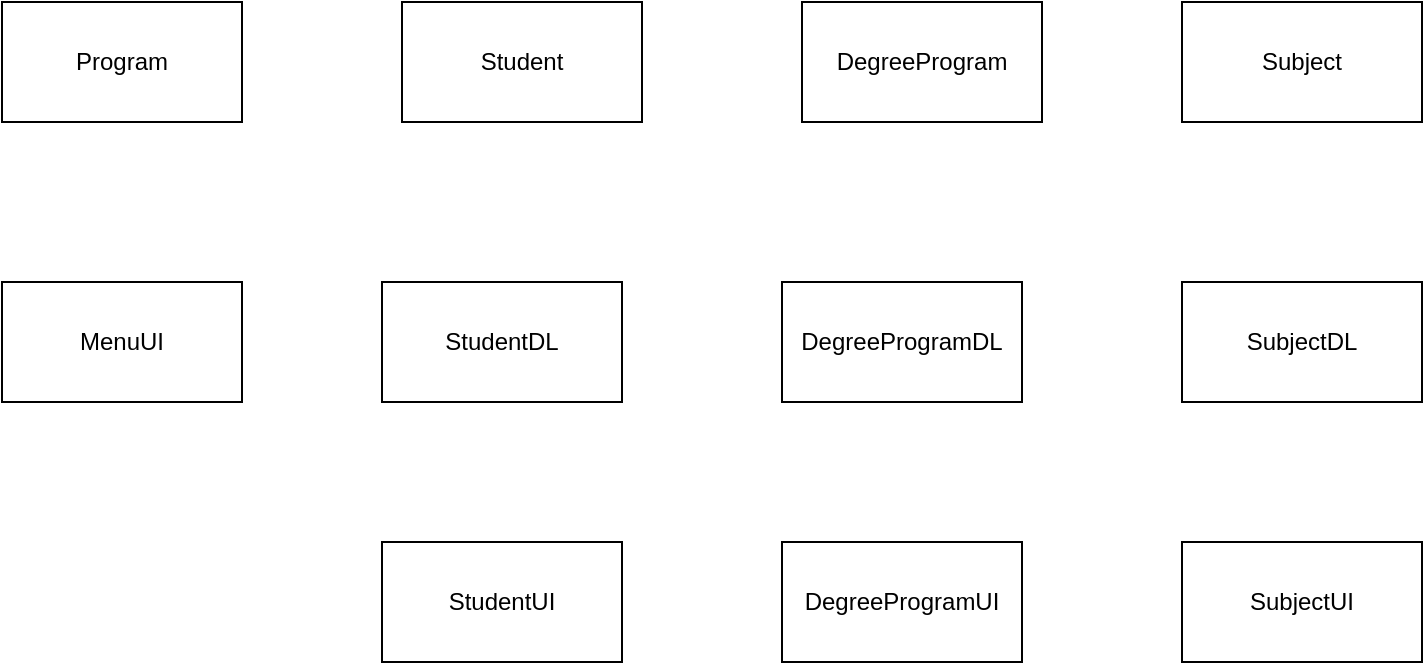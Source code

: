 <mxfile version="17.4.6" type="device"><diagram id="BhMD0hjhYVj7iSOvJ1_8" name="Page-1"><mxGraphModel dx="1038" dy="489" grid="1" gridSize="10" guides="1" tooltips="1" connect="1" arrows="1" fold="1" page="1" pageScale="1" pageWidth="850" pageHeight="1100" math="0" shadow="0"><root><mxCell id="0"/><mxCell id="1" parent="0"/><mxCell id="NAoNlImivVHsUcVjtqk9-1" value="Program" style="rounded=0;whiteSpace=wrap;html=1;" vertex="1" parent="1"><mxGeometry x="70" y="100" width="120" height="60" as="geometry"/></mxCell><mxCell id="NAoNlImivVHsUcVjtqk9-2" value="MenuUI" style="rounded=0;whiteSpace=wrap;html=1;" vertex="1" parent="1"><mxGeometry x="70" y="240" width="120" height="60" as="geometry"/></mxCell><mxCell id="NAoNlImivVHsUcVjtqk9-3" value="Student" style="rounded=0;whiteSpace=wrap;html=1;" vertex="1" parent="1"><mxGeometry x="270" y="100" width="120" height="60" as="geometry"/></mxCell><mxCell id="NAoNlImivVHsUcVjtqk9-4" value="StudentDL" style="rounded=0;whiteSpace=wrap;html=1;" vertex="1" parent="1"><mxGeometry x="260" y="240" width="120" height="60" as="geometry"/></mxCell><mxCell id="NAoNlImivVHsUcVjtqk9-5" value="StudentUI" style="rounded=0;whiteSpace=wrap;html=1;" vertex="1" parent="1"><mxGeometry x="260" y="370" width="120" height="60" as="geometry"/></mxCell><mxCell id="NAoNlImivVHsUcVjtqk9-6" value="DegreeProgram" style="rounded=0;whiteSpace=wrap;html=1;" vertex="1" parent="1"><mxGeometry x="470" y="100" width="120" height="60" as="geometry"/></mxCell><mxCell id="NAoNlImivVHsUcVjtqk9-7" value="DegreeProgramDL" style="rounded=0;whiteSpace=wrap;html=1;" vertex="1" parent="1"><mxGeometry x="460" y="240" width="120" height="60" as="geometry"/></mxCell><mxCell id="NAoNlImivVHsUcVjtqk9-8" value="DegreeProgramUI" style="rounded=0;whiteSpace=wrap;html=1;" vertex="1" parent="1"><mxGeometry x="460" y="370" width="120" height="60" as="geometry"/></mxCell><mxCell id="NAoNlImivVHsUcVjtqk9-9" value="Subject" style="rounded=0;whiteSpace=wrap;html=1;" vertex="1" parent="1"><mxGeometry x="660" y="100" width="120" height="60" as="geometry"/></mxCell><mxCell id="NAoNlImivVHsUcVjtqk9-10" value="SubjectDL" style="rounded=0;whiteSpace=wrap;html=1;" vertex="1" parent="1"><mxGeometry x="660" y="240" width="120" height="60" as="geometry"/></mxCell><mxCell id="NAoNlImivVHsUcVjtqk9-11" value="SubjectUI" style="rounded=0;whiteSpace=wrap;html=1;" vertex="1" parent="1"><mxGeometry x="660" y="370" width="120" height="60" as="geometry"/></mxCell></root></mxGraphModel></diagram></mxfile>